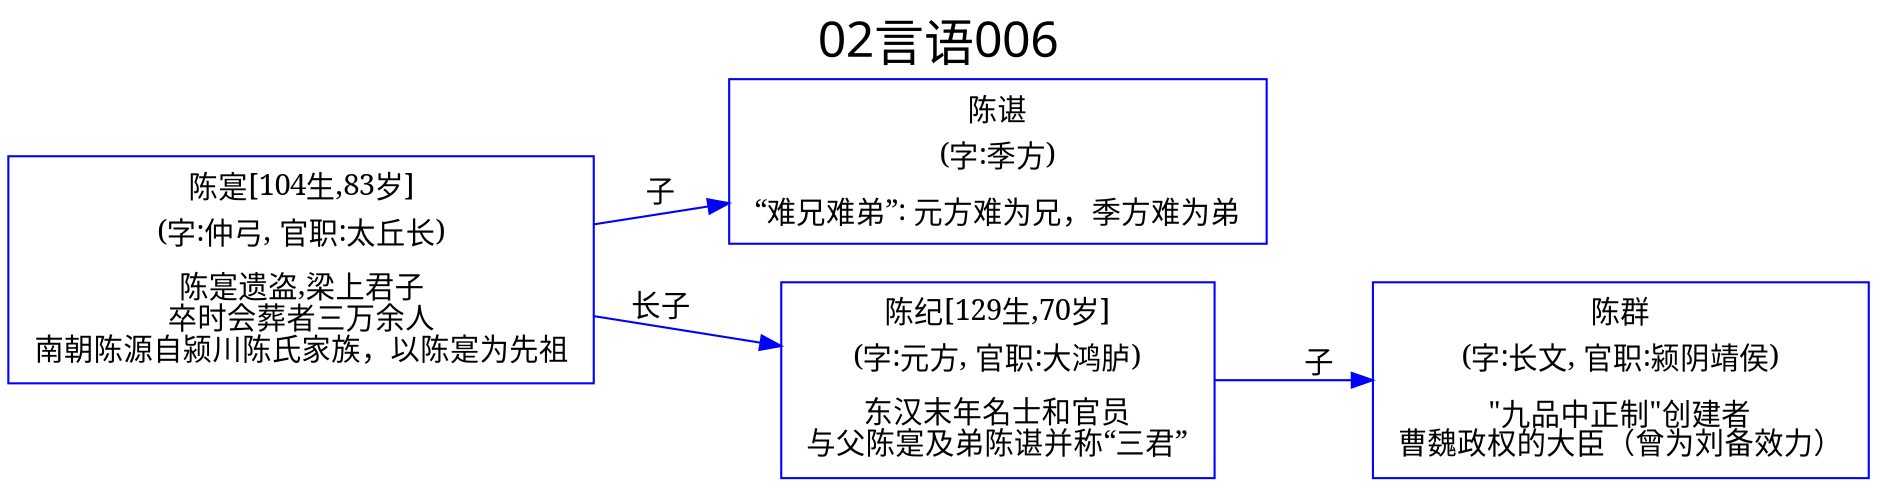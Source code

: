 
digraph
{
	rankdir = "LR";
	ranksep = 0.5;
	label = "02言语006";
	labelloc = "t";
	fontsize = "24";
	fontname = "SimHei";

	graph [style="filled", color="lightgrey"];
	node [fontname="SimSun"];
	edge [fontname="SimSun"];

	陈寔 [shape="box", color="blue", label=<<table border="0" cellborder="0"><tr><td>陈寔[104生,83岁]</td></tr><tr><td>(字:仲弓, 官职:太丘长)</td></tr><tr><td></td></tr><tr><td>陈寔遗盗,梁上君子<br/>卒时会葬者三万余人<br/>南朝陈源自颍川陈氏家族，以陈寔为先祖<br/></td></tr></table>>];
	陈群 [shape="box", color="blue", label=<<table border="0" cellborder="0"><tr><td>陈群</td></tr><tr><td>(字:长文, 官职:颍阴靖侯)</td></tr><tr><td></td></tr><tr><td>"九品中正制"创建者<br/>曹魏政权的大臣（曾为刘备效力）<br/></td></tr></table>>];
	陈谌 [shape="box", color="blue", label=<<table border="0" cellborder="0"><tr><td>陈谌</td></tr><tr><td>(字:季方)</td></tr><tr><td></td></tr><tr><td>“难兄难弟”: 元方难为兄，季方难为弟<br/></td></tr></table>>];
	陈纪 [shape="box", color="blue", label=<<table border="0" cellborder="0"><tr><td>陈纪[129生,70岁]</td></tr><tr><td>(字:元方, 官职:大鸿胪)</td></tr><tr><td></td></tr><tr><td>东汉末年名士和官员<br/>与父陈寔及弟陈谌并称“三君”<br/></td></tr></table>>];

	陈寔 -> 陈纪 [label="长子", style=solid, color="blue"];
	陈寔 -> 陈谌 [label="子", style=solid, color="blue"];
	陈纪 -> 陈群 [label="子", style=solid, color="blue"];


}
